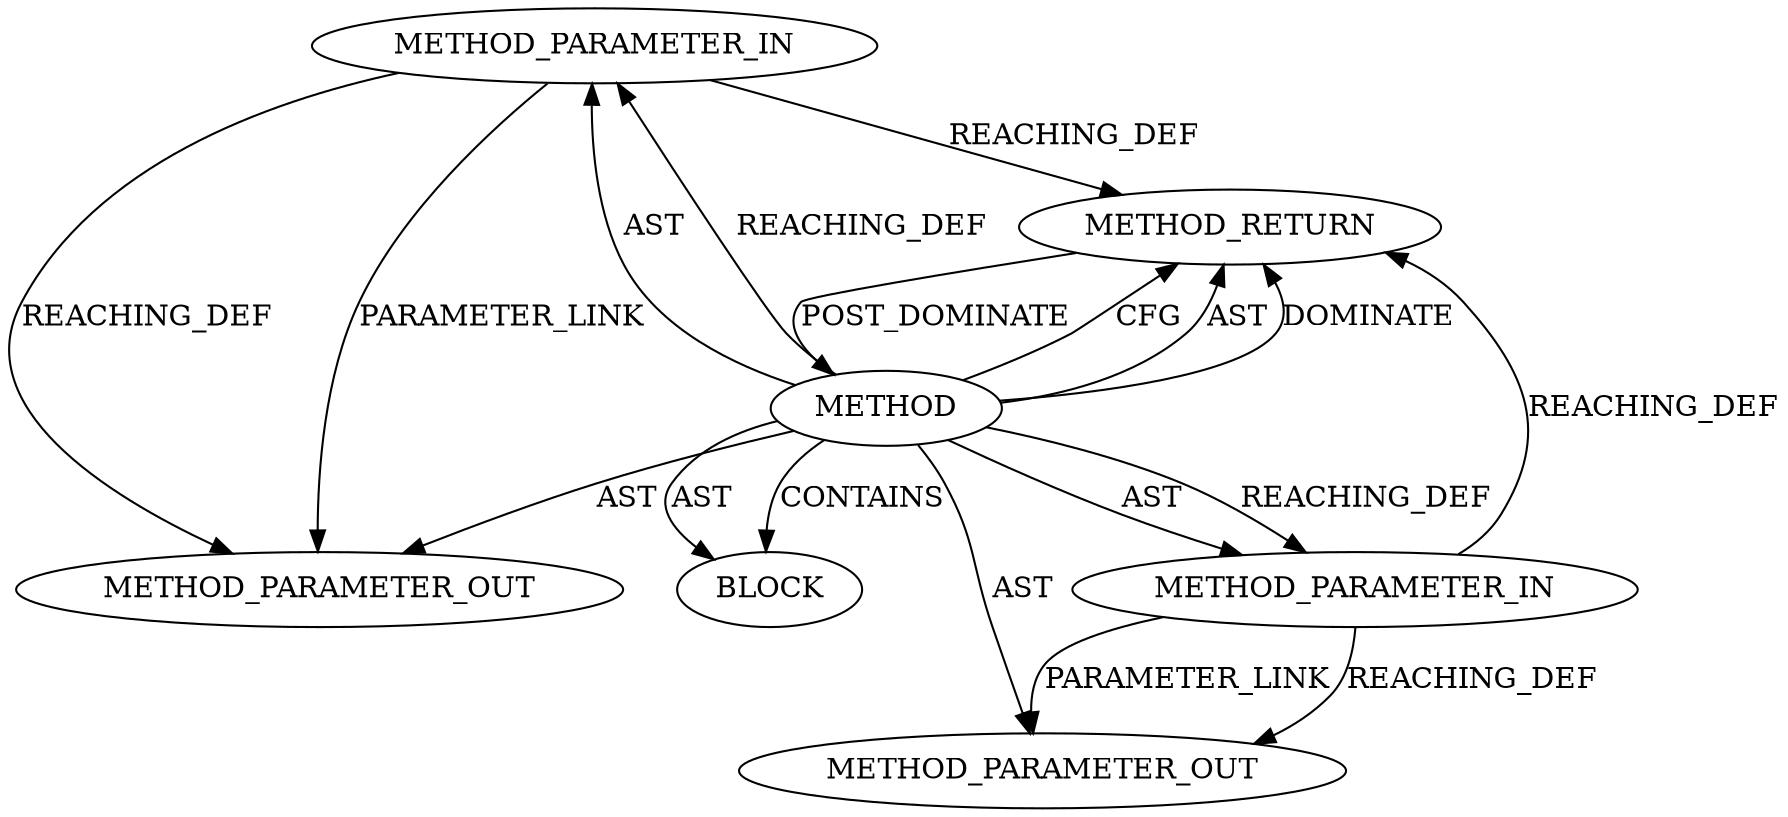 digraph {
  13281 [label=METHOD_PARAMETER_OUT ORDER=1 CODE="p1" IS_VARIADIC=false TYPE_FULL_NAME="ANY" EVALUATION_STRATEGY="BY_VALUE" INDEX=1 NAME="p1"]
  12057 [label=BLOCK ORDER=1 ARGUMENT_INDEX=1 CODE="<empty>" TYPE_FULL_NAME="ANY"]
  12055 [label=METHOD_PARAMETER_IN ORDER=1 CODE="p1" IS_VARIADIC=false TYPE_FULL_NAME="ANY" EVALUATION_STRATEGY="BY_VALUE" INDEX=1 NAME="p1"]
  12058 [label=METHOD_RETURN ORDER=2 CODE="RET" TYPE_FULL_NAME="ANY" EVALUATION_STRATEGY="BY_VALUE"]
  12054 [label=METHOD AST_PARENT_TYPE="NAMESPACE_BLOCK" AST_PARENT_FULL_NAME="<global>" ORDER=0 CODE="<empty>" FULL_NAME="sock_sendmsg" IS_EXTERNAL=true FILENAME="<empty>" SIGNATURE="" NAME="sock_sendmsg"]
  13282 [label=METHOD_PARAMETER_OUT ORDER=2 CODE="p2" IS_VARIADIC=false TYPE_FULL_NAME="ANY" EVALUATION_STRATEGY="BY_VALUE" INDEX=2 NAME="p2"]
  12056 [label=METHOD_PARAMETER_IN ORDER=2 CODE="p2" IS_VARIADIC=false TYPE_FULL_NAME="ANY" EVALUATION_STRATEGY="BY_VALUE" INDEX=2 NAME="p2"]
  12058 -> 12054 [label=POST_DOMINATE ]
  12056 -> 13282 [label=PARAMETER_LINK ]
  12054 -> 12056 [label=AST ]
  12054 -> 13282 [label=AST ]
  12054 -> 12058 [label=CFG ]
  12054 -> 12058 [label=AST ]
  12054 -> 12055 [label=AST ]
  12054 -> 12055 [label=REACHING_DEF VARIABLE=""]
  12056 -> 13282 [label=REACHING_DEF VARIABLE="p2"]
  12056 -> 12058 [label=REACHING_DEF VARIABLE="p2"]
  12054 -> 13281 [label=AST ]
  12054 -> 12057 [label=AST ]
  12055 -> 13281 [label=REACHING_DEF VARIABLE="p1"]
  12054 -> 12058 [label=DOMINATE ]
  12055 -> 12058 [label=REACHING_DEF VARIABLE="p1"]
  12054 -> 12056 [label=REACHING_DEF VARIABLE=""]
  12055 -> 13281 [label=PARAMETER_LINK ]
  12054 -> 12057 [label=CONTAINS ]
}
